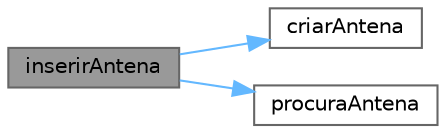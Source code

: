 digraph "inserirAntena"
{
 // LATEX_PDF_SIZE
  bgcolor="transparent";
  edge [fontname=Helvetica,fontsize=10,labelfontname=Helvetica,labelfontsize=10];
  node [fontname=Helvetica,fontsize=10,shape=box,height=0.2,width=0.4];
  rankdir="LR";
  Node1 [id="Node000001",label="inserirAntena",height=0.2,width=0.4,color="gray40", fillcolor="grey60", style="filled", fontcolor="black",tooltip="Função para inserir uma antena na lista de forma ordenada por coordenadas (x, y)"];
  Node1 -> Node2 [id="edge1_Node000001_Node000002",color="steelblue1",style="solid",tooltip=" "];
  Node2 [id="Node000002",label="criarAntena",height=0.2,width=0.4,color="grey40", fillcolor="white", style="filled",URL="$funcoes_8c.html#a45d602813bfa39b2875ba12549e962c5",tooltip="funcao que cria uma antena e aloca memoria dinamicamente para a mesma e devolve-a."];
  Node1 -> Node3 [id="edge2_Node000001_Node000003",color="steelblue1",style="solid",tooltip=" "];
  Node3 [id="Node000003",label="procuraAntena",height=0.2,width=0.4,color="grey40", fillcolor="white", style="filled",URL="$funcoes_8c.html#a14cc341d59620a75372f5c70ffd537ae",tooltip="funcao para procurar uma antena"];
}
